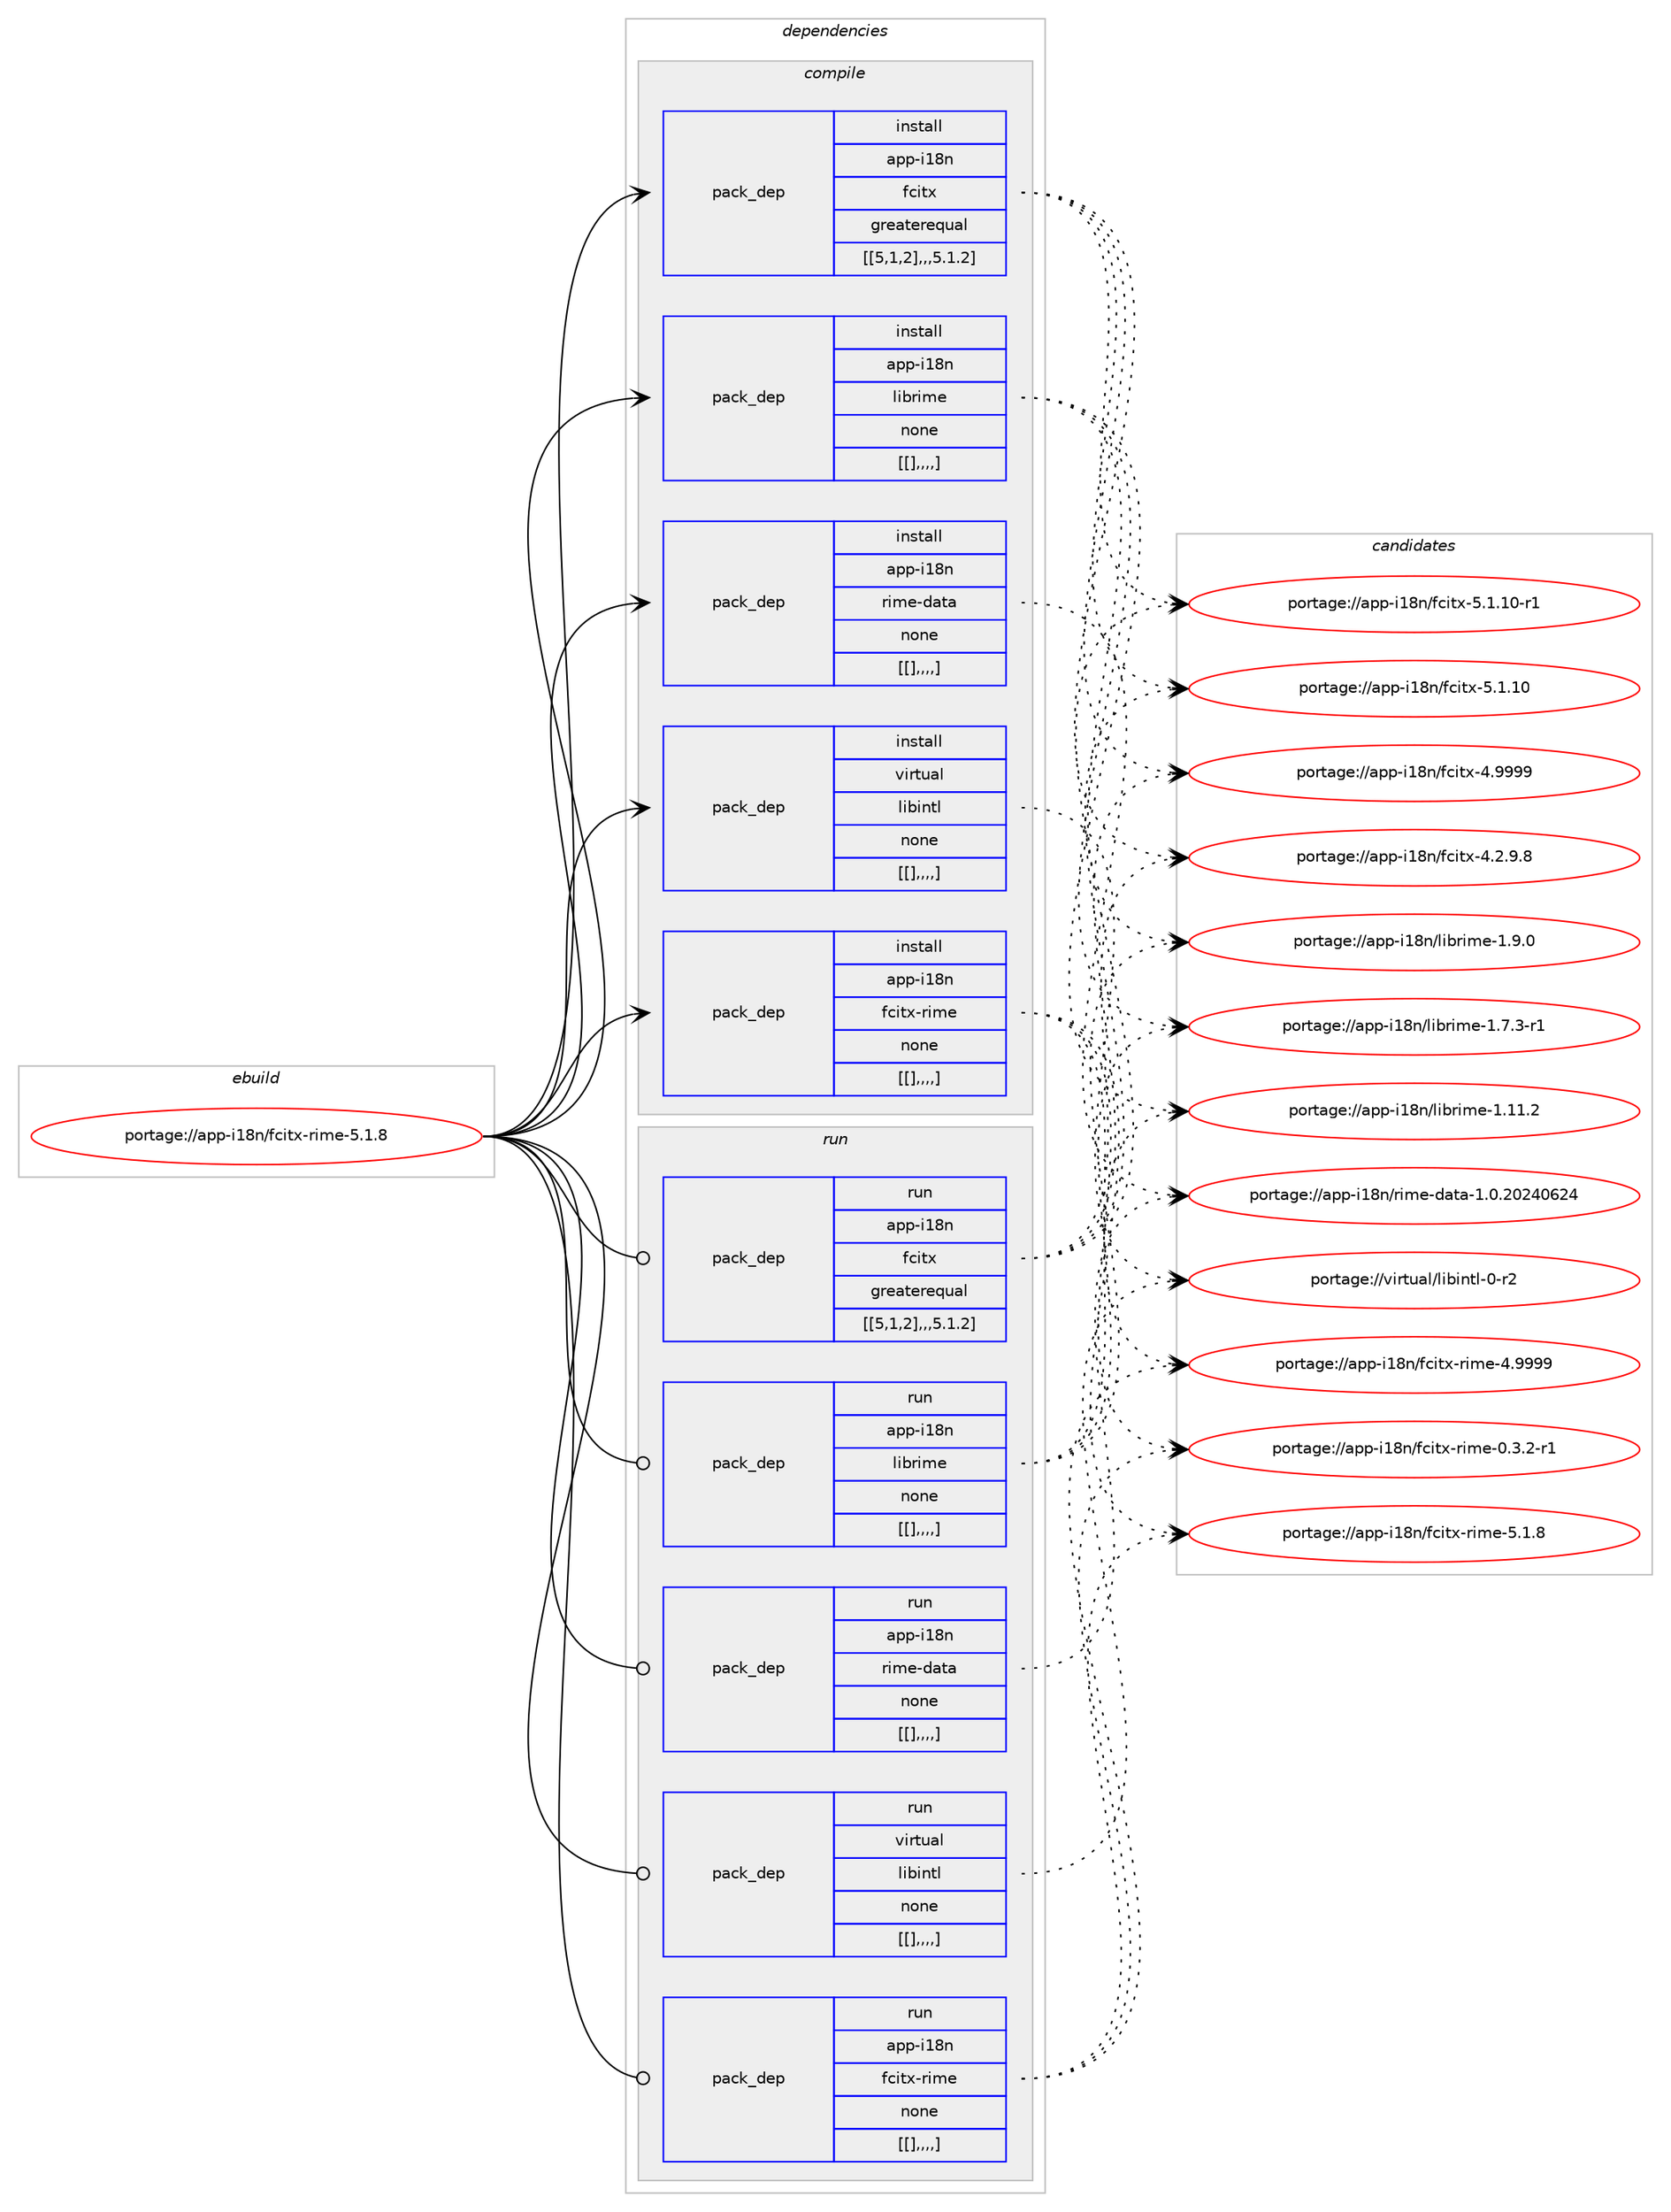 digraph prolog {

# *************
# Graph options
# *************

newrank=true;
concentrate=true;
compound=true;
graph [rankdir=LR,fontname=Helvetica,fontsize=10,ranksep=1.5];#, ranksep=2.5, nodesep=0.2];
edge  [arrowhead=vee];
node  [fontname=Helvetica,fontsize=10];

# **********
# The ebuild
# **********

subgraph cluster_leftcol {
color=gray;
label=<<i>ebuild</i>>;
id [label="portage://app-i18n/fcitx-rime-5.1.8", color=red, width=4, href="../app-i18n/fcitx-rime-5.1.8.svg"];
}

# ****************
# The dependencies
# ****************

subgraph cluster_midcol {
color=gray;
label=<<i>dependencies</i>>;
subgraph cluster_compile {
fillcolor="#eeeeee";
style=filled;
label=<<i>compile</i>>;
subgraph pack26250 {
dependency37939 [label=<<TABLE BORDER="0" CELLBORDER="1" CELLSPACING="0" CELLPADDING="4" WIDTH="220"><TR><TD ROWSPAN="6" CELLPADDING="30">pack_dep</TD></TR><TR><TD WIDTH="110">install</TD></TR><TR><TD>app-i18n</TD></TR><TR><TD>fcitx</TD></TR><TR><TD>greaterequal</TD></TR><TR><TD>[[5,1,2],,,5.1.2]</TD></TR></TABLE>>, shape=none, color=blue];
}
id:e -> dependency37939:w [weight=20,style="solid",arrowhead="vee"];
subgraph pack26251 {
dependency37940 [label=<<TABLE BORDER="0" CELLBORDER="1" CELLSPACING="0" CELLPADDING="4" WIDTH="220"><TR><TD ROWSPAN="6" CELLPADDING="30">pack_dep</TD></TR><TR><TD WIDTH="110">install</TD></TR><TR><TD>app-i18n</TD></TR><TR><TD>librime</TD></TR><TR><TD>none</TD></TR><TR><TD>[[],,,,]</TD></TR></TABLE>>, shape=none, color=blue];
}
id:e -> dependency37940:w [weight=20,style="solid",arrowhead="vee"];
subgraph pack26252 {
dependency37941 [label=<<TABLE BORDER="0" CELLBORDER="1" CELLSPACING="0" CELLPADDING="4" WIDTH="220"><TR><TD ROWSPAN="6" CELLPADDING="30">pack_dep</TD></TR><TR><TD WIDTH="110">install</TD></TR><TR><TD>app-i18n</TD></TR><TR><TD>rime-data</TD></TR><TR><TD>none</TD></TR><TR><TD>[[],,,,]</TD></TR></TABLE>>, shape=none, color=blue];
}
id:e -> dependency37941:w [weight=20,style="solid",arrowhead="vee"];
subgraph pack26253 {
dependency37942 [label=<<TABLE BORDER="0" CELLBORDER="1" CELLSPACING="0" CELLPADDING="4" WIDTH="220"><TR><TD ROWSPAN="6" CELLPADDING="30">pack_dep</TD></TR><TR><TD WIDTH="110">install</TD></TR><TR><TD>virtual</TD></TR><TR><TD>libintl</TD></TR><TR><TD>none</TD></TR><TR><TD>[[],,,,]</TD></TR></TABLE>>, shape=none, color=blue];
}
id:e -> dependency37942:w [weight=20,style="solid",arrowhead="vee"];
subgraph pack26254 {
dependency37943 [label=<<TABLE BORDER="0" CELLBORDER="1" CELLSPACING="0" CELLPADDING="4" WIDTH="220"><TR><TD ROWSPAN="6" CELLPADDING="30">pack_dep</TD></TR><TR><TD WIDTH="110">install</TD></TR><TR><TD>app-i18n</TD></TR><TR><TD>fcitx-rime</TD></TR><TR><TD>none</TD></TR><TR><TD>[[],,,,]</TD></TR></TABLE>>, shape=none, color=blue];
}
id:e -> dependency37943:w [weight=20,style="solid",arrowhead="vee"];
}
subgraph cluster_compileandrun {
fillcolor="#eeeeee";
style=filled;
label=<<i>compile and run</i>>;
}
subgraph cluster_run {
fillcolor="#eeeeee";
style=filled;
label=<<i>run</i>>;
subgraph pack26255 {
dependency37944 [label=<<TABLE BORDER="0" CELLBORDER="1" CELLSPACING="0" CELLPADDING="4" WIDTH="220"><TR><TD ROWSPAN="6" CELLPADDING="30">pack_dep</TD></TR><TR><TD WIDTH="110">run</TD></TR><TR><TD>app-i18n</TD></TR><TR><TD>fcitx</TD></TR><TR><TD>greaterequal</TD></TR><TR><TD>[[5,1,2],,,5.1.2]</TD></TR></TABLE>>, shape=none, color=blue];
}
id:e -> dependency37944:w [weight=20,style="solid",arrowhead="odot"];
subgraph pack26256 {
dependency37945 [label=<<TABLE BORDER="0" CELLBORDER="1" CELLSPACING="0" CELLPADDING="4" WIDTH="220"><TR><TD ROWSPAN="6" CELLPADDING="30">pack_dep</TD></TR><TR><TD WIDTH="110">run</TD></TR><TR><TD>app-i18n</TD></TR><TR><TD>librime</TD></TR><TR><TD>none</TD></TR><TR><TD>[[],,,,]</TD></TR></TABLE>>, shape=none, color=blue];
}
id:e -> dependency37945:w [weight=20,style="solid",arrowhead="odot"];
subgraph pack26257 {
dependency37946 [label=<<TABLE BORDER="0" CELLBORDER="1" CELLSPACING="0" CELLPADDING="4" WIDTH="220"><TR><TD ROWSPAN="6" CELLPADDING="30">pack_dep</TD></TR><TR><TD WIDTH="110">run</TD></TR><TR><TD>app-i18n</TD></TR><TR><TD>rime-data</TD></TR><TR><TD>none</TD></TR><TR><TD>[[],,,,]</TD></TR></TABLE>>, shape=none, color=blue];
}
id:e -> dependency37946:w [weight=20,style="solid",arrowhead="odot"];
subgraph pack26258 {
dependency37947 [label=<<TABLE BORDER="0" CELLBORDER="1" CELLSPACING="0" CELLPADDING="4" WIDTH="220"><TR><TD ROWSPAN="6" CELLPADDING="30">pack_dep</TD></TR><TR><TD WIDTH="110">run</TD></TR><TR><TD>virtual</TD></TR><TR><TD>libintl</TD></TR><TR><TD>none</TD></TR><TR><TD>[[],,,,]</TD></TR></TABLE>>, shape=none, color=blue];
}
id:e -> dependency37947:w [weight=20,style="solid",arrowhead="odot"];
subgraph pack26259 {
dependency37948 [label=<<TABLE BORDER="0" CELLBORDER="1" CELLSPACING="0" CELLPADDING="4" WIDTH="220"><TR><TD ROWSPAN="6" CELLPADDING="30">pack_dep</TD></TR><TR><TD WIDTH="110">run</TD></TR><TR><TD>app-i18n</TD></TR><TR><TD>fcitx-rime</TD></TR><TR><TD>none</TD></TR><TR><TD>[[],,,,]</TD></TR></TABLE>>, shape=none, color=blue];
}
id:e -> dependency37948:w [weight=20,style="solid",arrowhead="odot"];
}
}

# **************
# The candidates
# **************

subgraph cluster_choices {
rank=same;
color=gray;
label=<<i>candidates</i>>;

subgraph choice26250 {
color=black;
nodesep=1;
choice971121124510549561104710299105116120455346494649484511449 [label="portage://app-i18n/fcitx-5.1.10-r1", color=red, width=4,href="../app-i18n/fcitx-5.1.10-r1.svg"];
choice97112112451054956110471029910511612045534649464948 [label="portage://app-i18n/fcitx-5.1.10", color=red, width=4,href="../app-i18n/fcitx-5.1.10.svg"];
choice97112112451054956110471029910511612045524657575757 [label="portage://app-i18n/fcitx-4.9999", color=red, width=4,href="../app-i18n/fcitx-4.9999.svg"];
choice9711211245105495611047102991051161204552465046574656 [label="portage://app-i18n/fcitx-4.2.9.8", color=red, width=4,href="../app-i18n/fcitx-4.2.9.8.svg"];
dependency37939:e -> choice971121124510549561104710299105116120455346494649484511449:w [style=dotted,weight="100"];
dependency37939:e -> choice97112112451054956110471029910511612045534649464948:w [style=dotted,weight="100"];
dependency37939:e -> choice97112112451054956110471029910511612045524657575757:w [style=dotted,weight="100"];
dependency37939:e -> choice9711211245105495611047102991051161204552465046574656:w [style=dotted,weight="100"];
}
subgraph choice26251 {
color=black;
nodesep=1;
choice97112112451054956110471081059811410510910145494649494650 [label="portage://app-i18n/librime-1.11.2", color=red, width=4,href="../app-i18n/librime-1.11.2.svg"];
choice971121124510549561104710810598114105109101454946574648 [label="portage://app-i18n/librime-1.9.0", color=red, width=4,href="../app-i18n/librime-1.9.0.svg"];
choice9711211245105495611047108105981141051091014549465546514511449 [label="portage://app-i18n/librime-1.7.3-r1", color=red, width=4,href="../app-i18n/librime-1.7.3-r1.svg"];
dependency37940:e -> choice97112112451054956110471081059811410510910145494649494650:w [style=dotted,weight="100"];
dependency37940:e -> choice971121124510549561104710810598114105109101454946574648:w [style=dotted,weight="100"];
dependency37940:e -> choice9711211245105495611047108105981141051091014549465546514511449:w [style=dotted,weight="100"];
}
subgraph choice26252 {
color=black;
nodesep=1;
choice971121124510549561104711410510910145100971169745494648465048505248545052 [label="portage://app-i18n/rime-data-1.0.20240624", color=red, width=4,href="../app-i18n/rime-data-1.0.20240624.svg"];
dependency37941:e -> choice971121124510549561104711410510910145100971169745494648465048505248545052:w [style=dotted,weight="100"];
}
subgraph choice26253 {
color=black;
nodesep=1;
choice11810511411611797108471081059810511011610845484511450 [label="portage://virtual/libintl-0-r2", color=red, width=4,href="../virtual/libintl-0-r2.svg"];
dependency37942:e -> choice11810511411611797108471081059810511011610845484511450:w [style=dotted,weight="100"];
}
subgraph choice26254 {
color=black;
nodesep=1;
choice97112112451054956110471029910511612045114105109101455346494656 [label="portage://app-i18n/fcitx-rime-5.1.8", color=red, width=4,href="../app-i18n/fcitx-rime-5.1.8.svg"];
choice9711211245105495611047102991051161204511410510910145524657575757 [label="portage://app-i18n/fcitx-rime-4.9999", color=red, width=4,href="../app-i18n/fcitx-rime-4.9999.svg"];
choice971121124510549561104710299105116120451141051091014548465146504511449 [label="portage://app-i18n/fcitx-rime-0.3.2-r1", color=red, width=4,href="../app-i18n/fcitx-rime-0.3.2-r1.svg"];
dependency37943:e -> choice97112112451054956110471029910511612045114105109101455346494656:w [style=dotted,weight="100"];
dependency37943:e -> choice9711211245105495611047102991051161204511410510910145524657575757:w [style=dotted,weight="100"];
dependency37943:e -> choice971121124510549561104710299105116120451141051091014548465146504511449:w [style=dotted,weight="100"];
}
subgraph choice26255 {
color=black;
nodesep=1;
choice971121124510549561104710299105116120455346494649484511449 [label="portage://app-i18n/fcitx-5.1.10-r1", color=red, width=4,href="../app-i18n/fcitx-5.1.10-r1.svg"];
choice97112112451054956110471029910511612045534649464948 [label="portage://app-i18n/fcitx-5.1.10", color=red, width=4,href="../app-i18n/fcitx-5.1.10.svg"];
choice97112112451054956110471029910511612045524657575757 [label="portage://app-i18n/fcitx-4.9999", color=red, width=4,href="../app-i18n/fcitx-4.9999.svg"];
choice9711211245105495611047102991051161204552465046574656 [label="portage://app-i18n/fcitx-4.2.9.8", color=red, width=4,href="../app-i18n/fcitx-4.2.9.8.svg"];
dependency37944:e -> choice971121124510549561104710299105116120455346494649484511449:w [style=dotted,weight="100"];
dependency37944:e -> choice97112112451054956110471029910511612045534649464948:w [style=dotted,weight="100"];
dependency37944:e -> choice97112112451054956110471029910511612045524657575757:w [style=dotted,weight="100"];
dependency37944:e -> choice9711211245105495611047102991051161204552465046574656:w [style=dotted,weight="100"];
}
subgraph choice26256 {
color=black;
nodesep=1;
choice97112112451054956110471081059811410510910145494649494650 [label="portage://app-i18n/librime-1.11.2", color=red, width=4,href="../app-i18n/librime-1.11.2.svg"];
choice971121124510549561104710810598114105109101454946574648 [label="portage://app-i18n/librime-1.9.0", color=red, width=4,href="../app-i18n/librime-1.9.0.svg"];
choice9711211245105495611047108105981141051091014549465546514511449 [label="portage://app-i18n/librime-1.7.3-r1", color=red, width=4,href="../app-i18n/librime-1.7.3-r1.svg"];
dependency37945:e -> choice97112112451054956110471081059811410510910145494649494650:w [style=dotted,weight="100"];
dependency37945:e -> choice971121124510549561104710810598114105109101454946574648:w [style=dotted,weight="100"];
dependency37945:e -> choice9711211245105495611047108105981141051091014549465546514511449:w [style=dotted,weight="100"];
}
subgraph choice26257 {
color=black;
nodesep=1;
choice971121124510549561104711410510910145100971169745494648465048505248545052 [label="portage://app-i18n/rime-data-1.0.20240624", color=red, width=4,href="../app-i18n/rime-data-1.0.20240624.svg"];
dependency37946:e -> choice971121124510549561104711410510910145100971169745494648465048505248545052:w [style=dotted,weight="100"];
}
subgraph choice26258 {
color=black;
nodesep=1;
choice11810511411611797108471081059810511011610845484511450 [label="portage://virtual/libintl-0-r2", color=red, width=4,href="../virtual/libintl-0-r2.svg"];
dependency37947:e -> choice11810511411611797108471081059810511011610845484511450:w [style=dotted,weight="100"];
}
subgraph choice26259 {
color=black;
nodesep=1;
choice97112112451054956110471029910511612045114105109101455346494656 [label="portage://app-i18n/fcitx-rime-5.1.8", color=red, width=4,href="../app-i18n/fcitx-rime-5.1.8.svg"];
choice9711211245105495611047102991051161204511410510910145524657575757 [label="portage://app-i18n/fcitx-rime-4.9999", color=red, width=4,href="../app-i18n/fcitx-rime-4.9999.svg"];
choice971121124510549561104710299105116120451141051091014548465146504511449 [label="portage://app-i18n/fcitx-rime-0.3.2-r1", color=red, width=4,href="../app-i18n/fcitx-rime-0.3.2-r1.svg"];
dependency37948:e -> choice97112112451054956110471029910511612045114105109101455346494656:w [style=dotted,weight="100"];
dependency37948:e -> choice9711211245105495611047102991051161204511410510910145524657575757:w [style=dotted,weight="100"];
dependency37948:e -> choice971121124510549561104710299105116120451141051091014548465146504511449:w [style=dotted,weight="100"];
}
}

}
